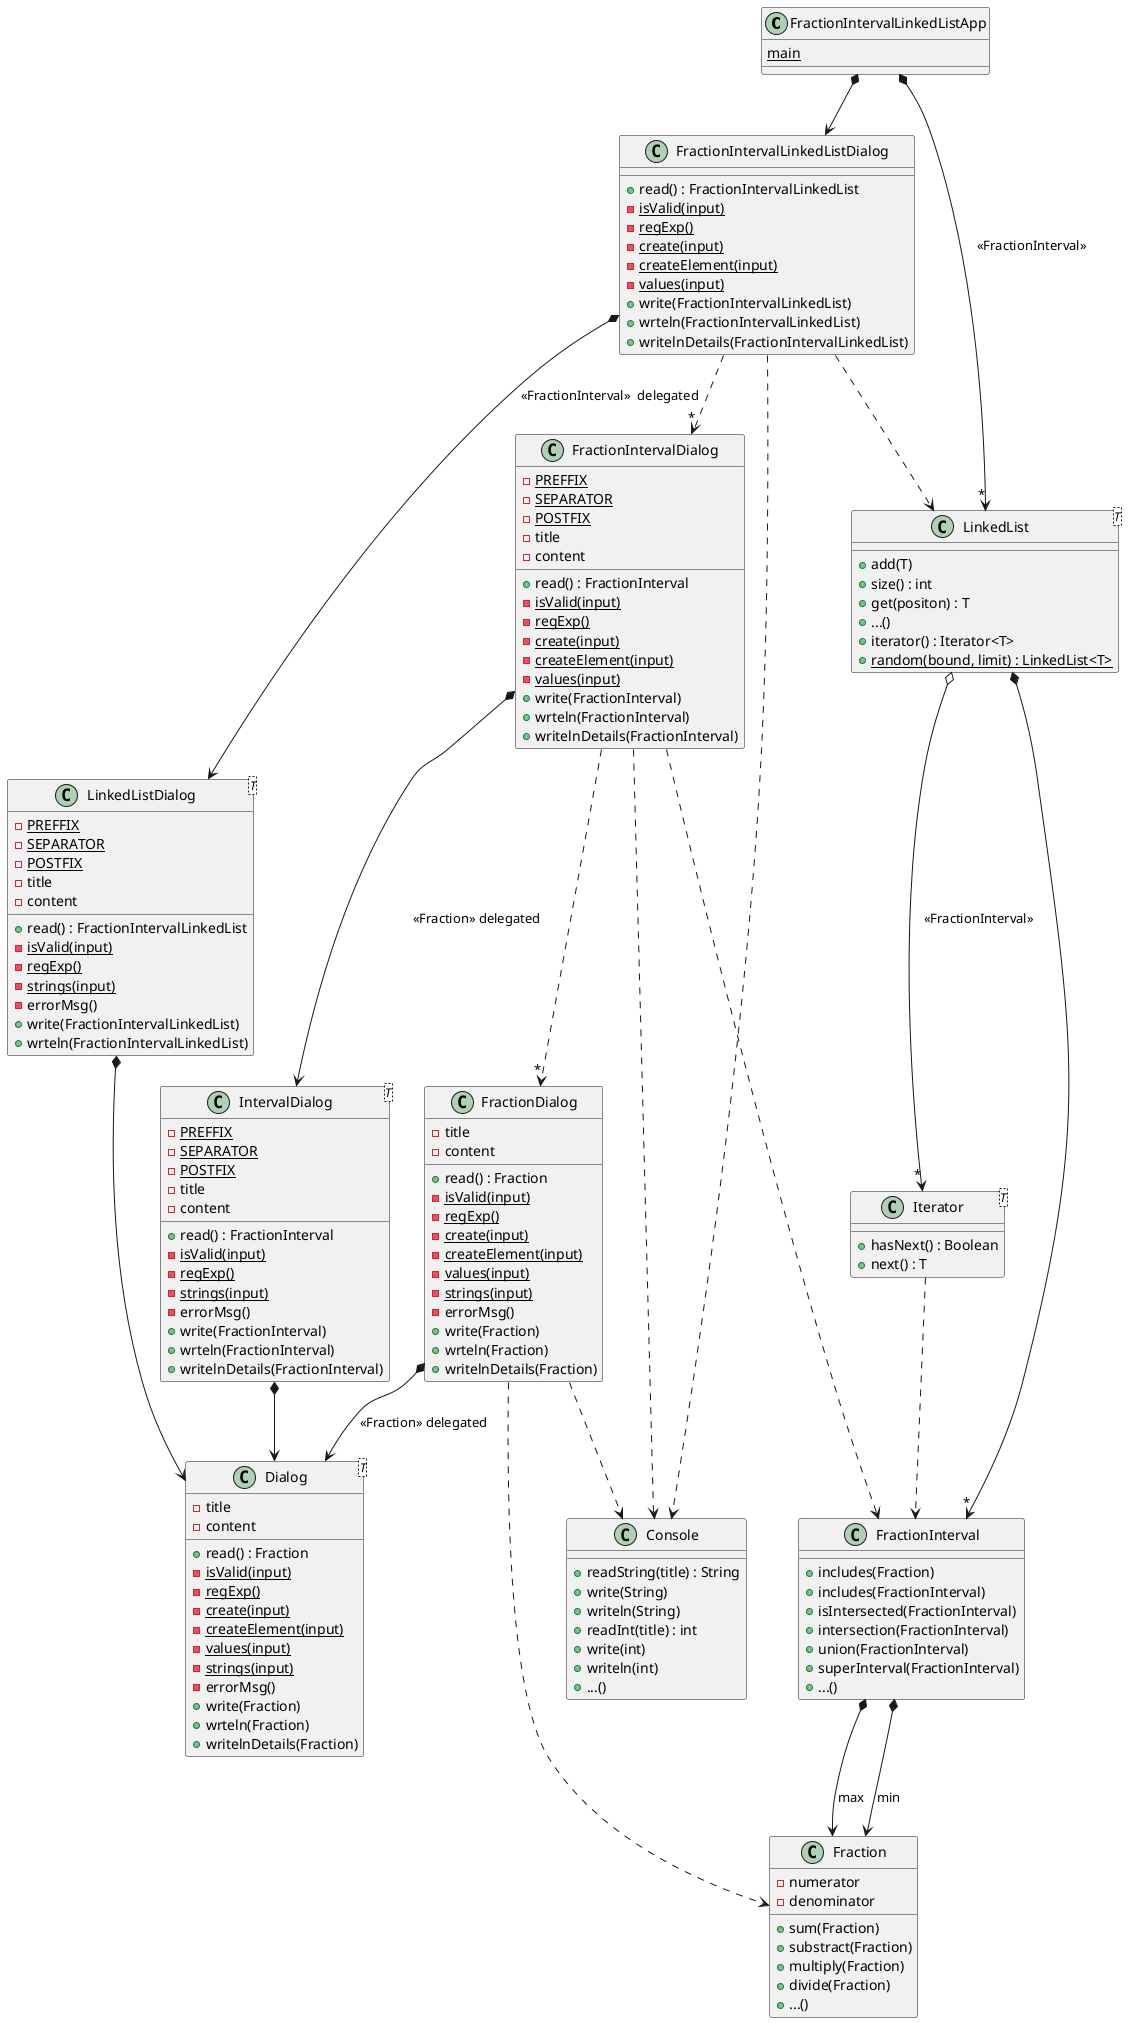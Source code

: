 @startuml mecanismo

class FractionIntervalLinkedListApp {
    {static} main
}

class FractionIntervalLinkedListDialog {
    + read() : FractionIntervalLinkedList
    - {static} isValid(input)
    - {static} regExp()
    - {static} create(input)
    - {static} createElement(input)
    - {static} values(input)
    + write(FractionIntervalLinkedList)
    + wrteln(FractionIntervalLinkedList)
    + writelnDetails(FractionIntervalLinkedList)
}
class LinkedListDialog<T> {
    - {static} PREFFIX
    - {static} SEPARATOR
    - {static} POSTFIX
    - title
    - content

    + read() : FractionIntervalLinkedList
    - {static} isValid(input)
    - {static} regExp()
    - {static} strings(input)
    - errorMsg()
    + write(FractionIntervalLinkedList)
    + wrteln(FractionIntervalLinkedList)
}
class FractionIntervalDialog {
    - {static} PREFFIX
    - {static} SEPARATOR
    - {static} POSTFIX
    - title
    - content

    + read() : FractionInterval
    - {static} isValid(input)
    - {static} regExp()
    - {static} create(input)
    - {static} createElement(input)
    - {static} values(input)
    + write(FractionInterval)
    + wrteln(FractionInterval)
    + writelnDetails(FractionInterval)
}
class IntervalDialog<T> {
    - {static} PREFFIX
    - {static} SEPARATOR
    - {static} POSTFIX
    - title
    - content

    + read() : FractionInterval
    - {static} isValid(input)
    - {static} regExp()
    - {static} strings(input)
    - errorMsg()
    + write(FractionInterval)
    + wrteln(FractionInterval)
    + writelnDetails(FractionInterval)
}
class FractionDialog {
    - title
    - content

    + read() : Fraction
    - {static} isValid(input)
    - {static} regExp()
    - {static} create(input)
    - {static} createElement(input)
    - {static} values(input)
    - {static} strings(input)
    - errorMsg()
    + write(Fraction)
    + wrteln(Fraction)
    + writelnDetails(Fraction)
}
class Dialog<T> {
    - title
    - content

    + read() : Fraction
    - {static} isValid(input)
    - {static} regExp()
    - {static} create(input)
    - {static} createElement(input)
    - {static} values(input)
    - {static} strings(input)
    - errorMsg()
    + write(Fraction)
    + wrteln(Fraction)
    + writelnDetails(Fraction)
}
class Console{
    + readString(title) : String
    + write(String)
    + writeln(String)
    + readInt(title) : int
    + write(int)
    + writeln(int)
    + ...()
}

class LinkedList<T> {
    + add(T)
    + size() : int
    + get(positon) : T
    + ...()
    + iterator() : Iterator<T>
    + {static} random(bound, limit) : LinkedList<T>
}
class Iterator<T> {
    + hasNext() : Boolean
    + next() : T
}
class FractionInterval {
    + includes(Fraction)
    + includes(FractionInterval)
    + isIntersected(FractionInterval)
    + intersection(FractionInterval)
    + union(FractionInterval)
    + superInterval(FractionInterval)
    + ...()
}
class Fraction {
    - numerator
    - denominator

    + sum(Fraction)
    + substract(Fraction)
    + multiply(Fraction)
    + divide(Fraction)
    + ...()
}

FractionIntervalDialog *-down-> IntervalDialog : <<Fraction>> delegated
FractionIntervalLinkedListDialog *-down-> LinkedListDialog : <<FractionInterval>>  delegated
FractionDialog *-down-> Dialog : <<Fraction>> delegated
LinkedListDialog *-down-> Dialog
IntervalDialog *-down-> Dialog

FractionIntervalLinkedListApp *-down-> FractionIntervalLinkedListDialog
FractionIntervalLinkedListApp *-down-> "*" LinkedList : <<FractionInterval>>

FractionIntervalLinkedListDialog .down.> "*" FractionIntervalDialog
FractionIntervalDialog .down.> "*" FractionDialog
FractionIntervalLinkedListDialog .down.> Console
FractionIntervalDialog .down.> Console
FractionDialog .down.> Console
LinkedList *-down-> "*" FractionInterval
FractionInterval *-down-> Fraction : min
FractionInterval *-down-> Fraction : max
LinkedList o-down-> "*" Iterator : <<FractionInterval>>
Iterator .down.> FractionInterval
FractionIntervalLinkedListDialog .down.> LinkedList
FractionIntervalDialog .down.> FractionInterval
FractionDialog .down.> Fraction

@enduml
